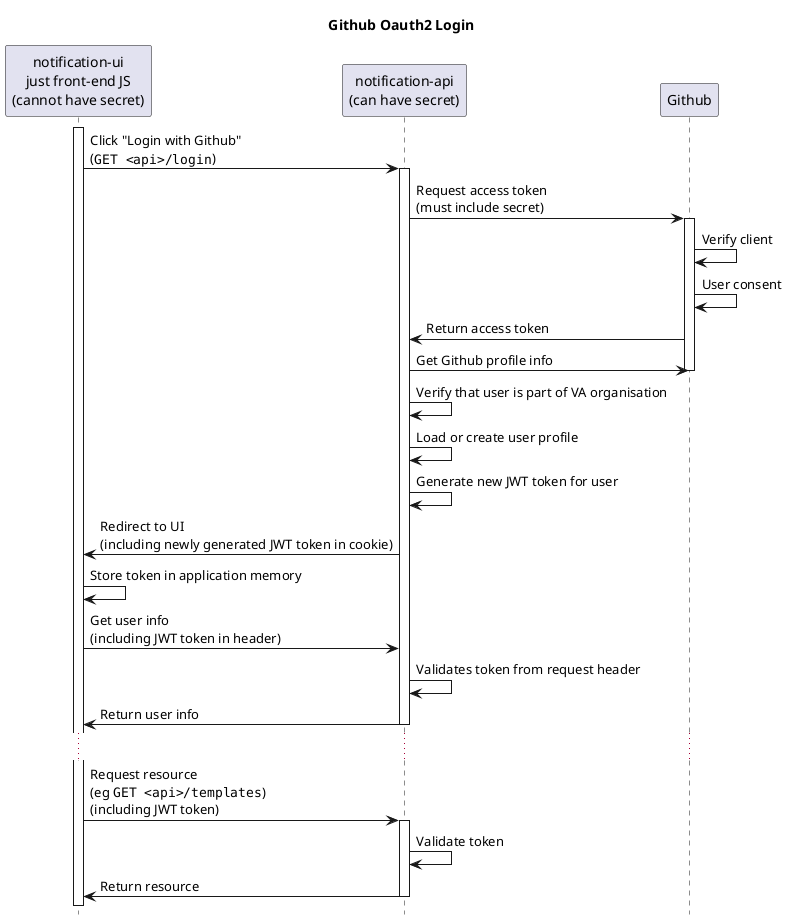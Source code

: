@startuml

title Github Oauth2 Login

participant "notification-ui\njust front-end JS\n(cannot have secret)" as ui
participant "notification-api\n(can have secret)" as api
participant Github

activate ui

ui -> api: Click "Login with Github"\n(""GET <api>/login"")

activate api
api -> Github: Request access token\n(must include secret)

activate Github
Github -> Github: Verify client
Github -> Github: User consent
Github -> api: Return access token

api -> Github: Get Github profile info
deactivate Github

api -> api: Verify that user is part of VA organisation

api -> api: Load or create user profile
api -> api: Generate new JWT token for user

api -> ui: Redirect to UI\n(including newly generated JWT token in cookie)

ui -> ui: Store token in application memory

ui -> api: Get user info\n(including JWT token in header)

api -> api: Validates token from request header
api -> ui: Return user info
deactivate api

...

ui -> api: Request resource\n(eg ""GET <api>/templates"")\n(including JWT token)

activate api
api -> api: Validate token

api -> ui: Return resource

deactivate api

hide footbox
@enduml
